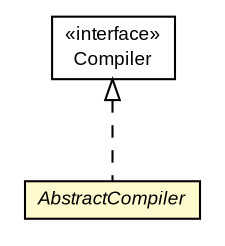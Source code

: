 #!/usr/local/bin/dot
#
# Class diagram 
# Generated by UMLGraph version R5_6-24-gf6e263 (http://www.umlgraph.org/)
#

digraph G {
	edge [fontname="arial",fontsize=10,labelfontname="arial",labelfontsize=10];
	node [fontname="arial",fontsize=10,shape=plaintext];
	nodesep=0.25;
	ranksep=0.5;
	// com.google.code.sbt.compiler.api.Compiler
	c24 [label=<<table title="com.google.code.sbt.compiler.api.Compiler" border="0" cellborder="1" cellspacing="0" cellpadding="2" port="p" href="./Compiler.html">
		<tr><td><table border="0" cellspacing="0" cellpadding="1">
<tr><td align="center" balign="center"> &#171;interface&#187; </td></tr>
<tr><td align="center" balign="center"> Compiler </td></tr>
		</table></td></tr>
		</table>>, URL="./Compiler.html", fontname="arial", fontcolor="black", fontsize=9.0];
	// com.google.code.sbt.compiler.api.AbstractCompiler
	c31 [label=<<table title="com.google.code.sbt.compiler.api.AbstractCompiler" border="0" cellborder="1" cellspacing="0" cellpadding="2" port="p" bgcolor="lemonChiffon" href="./AbstractCompiler.html">
		<tr><td><table border="0" cellspacing="0" cellpadding="1">
<tr><td align="center" balign="center"><font face="arial italic"> AbstractCompiler </font></td></tr>
		</table></td></tr>
		</table>>, URL="./AbstractCompiler.html", fontname="arial", fontcolor="black", fontsize=9.0];
	//com.google.code.sbt.compiler.api.AbstractCompiler implements com.google.code.sbt.compiler.api.Compiler
	c24:p -> c31:p [dir=back,arrowtail=empty,style=dashed];
}

